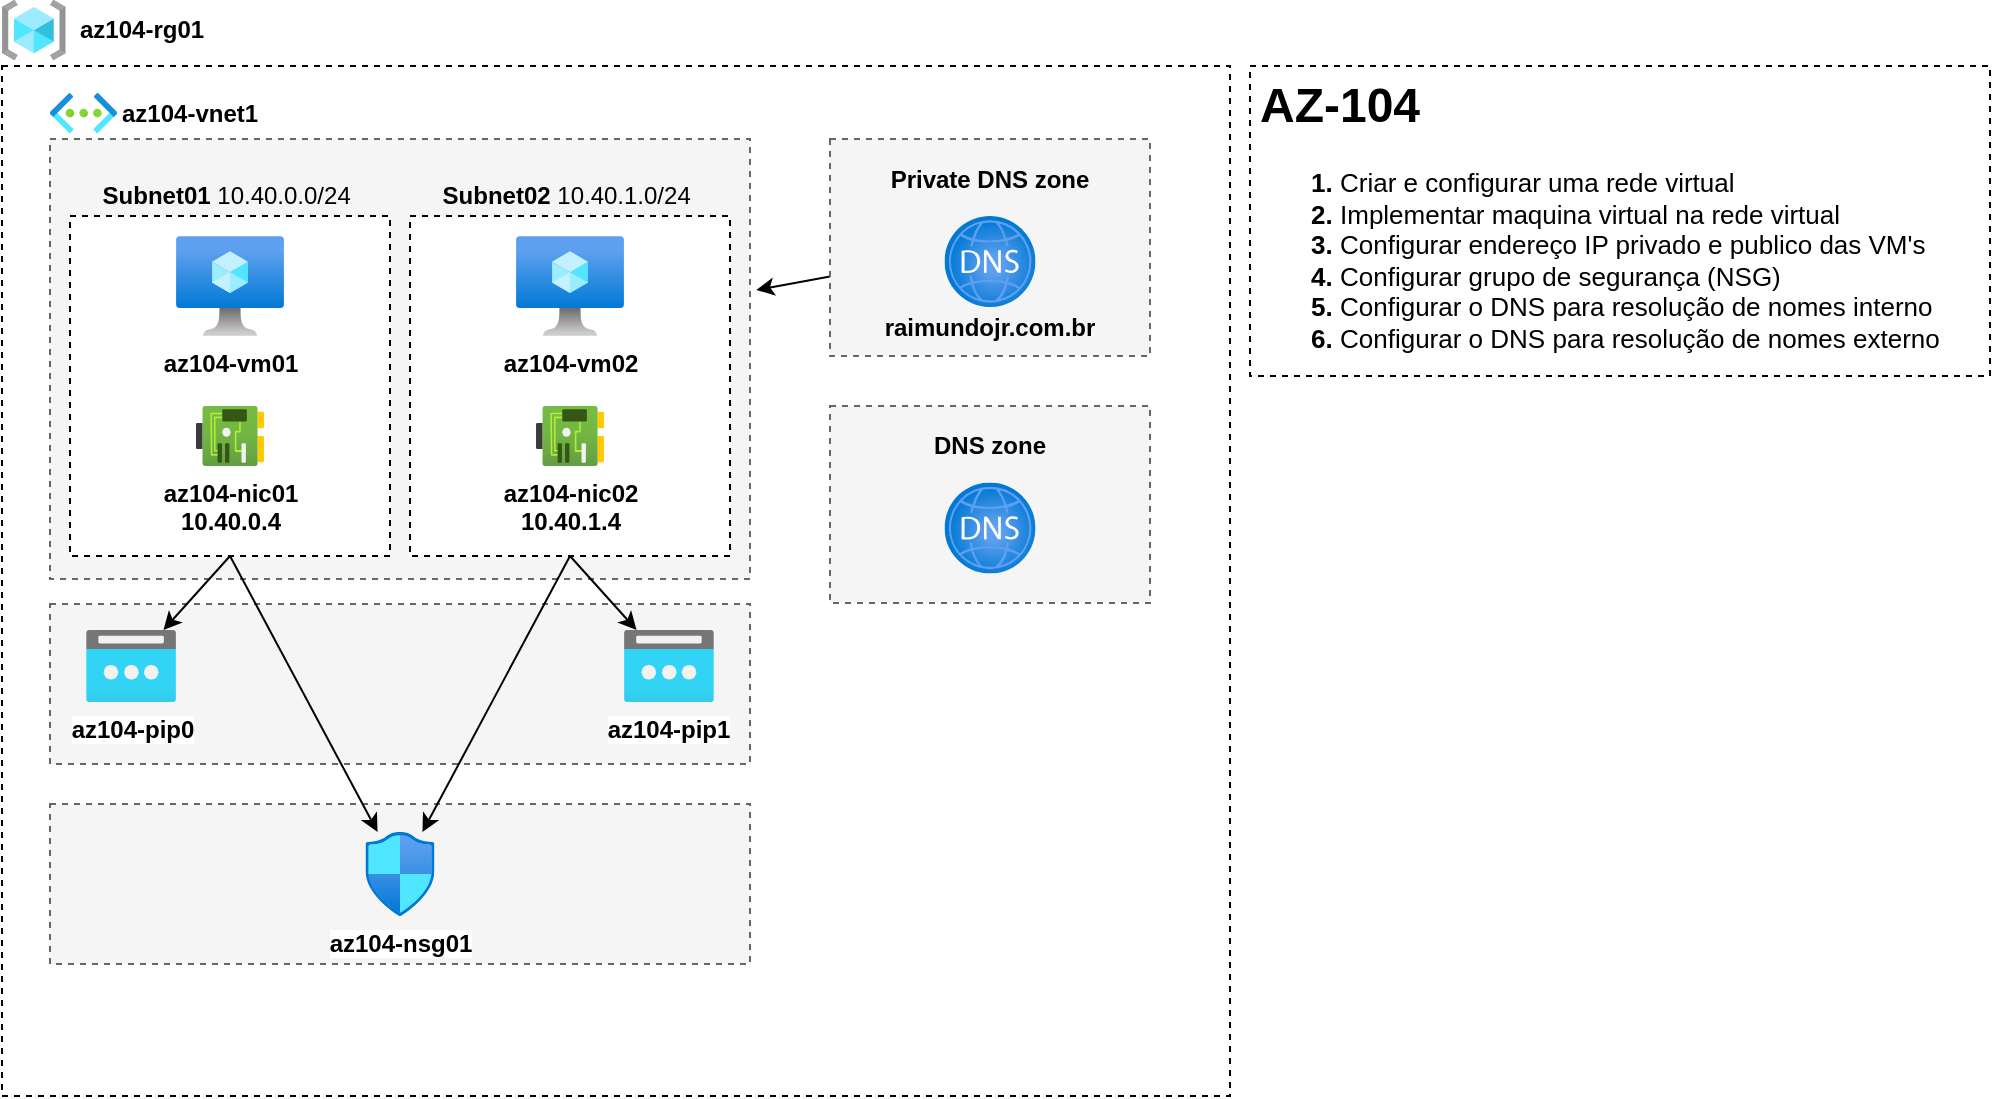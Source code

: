 <mxfile version="14.9.8" type="github">
  <diagram id="WI9T0HZ2pTsCkuznbFz-" name="Page-1">
    <mxGraphModel dx="1185" dy="635" grid="1" gridSize="10" guides="1" tooltips="1" connect="1" arrows="1" fold="1" page="1" pageScale="1" pageWidth="1169" pageHeight="827" math="0" shadow="0">
      <root>
        <mxCell id="0" />
        <mxCell id="1" parent="0" />
        <mxCell id="zG51wY706V_KKZoO0VVl-45" value="" style="rounded=0;whiteSpace=wrap;html=1;dashed=1;" vertex="1" parent="1">
          <mxGeometry x="660" y="55" width="370" height="155" as="geometry" />
        </mxCell>
        <mxCell id="zG51wY706V_KKZoO0VVl-30" value="" style="rounded=0;whiteSpace=wrap;html=1;dashed=1;" vertex="1" parent="1">
          <mxGeometry x="36" y="55" width="614" height="515" as="geometry" />
        </mxCell>
        <mxCell id="zG51wY706V_KKZoO0VVl-26" value="" style="rounded=0;whiteSpace=wrap;html=1;dashed=1;fillColor=#f5f5f5;strokeColor=#666666;fontColor=#333333;" vertex="1" parent="1">
          <mxGeometry x="60.0" y="91.5" width="350" height="220" as="geometry" />
        </mxCell>
        <mxCell id="zG51wY706V_KKZoO0VVl-37" value="" style="rounded=0;whiteSpace=wrap;html=1;dashed=1;" vertex="1" parent="1">
          <mxGeometry x="240.01" y="130" width="160" height="170" as="geometry" />
        </mxCell>
        <mxCell id="zG51wY706V_KKZoO0VVl-43" style="edgeStyle=none;rounded=0;orthogonalLoop=1;jettySize=auto;html=1;entryX=1.009;entryY=0.343;entryDx=0;entryDy=0;entryPerimeter=0;" edge="1" parent="1" source="zG51wY706V_KKZoO0VVl-16" target="zG51wY706V_KKZoO0VVl-26">
          <mxGeometry relative="1" as="geometry" />
        </mxCell>
        <mxCell id="zG51wY706V_KKZoO0VVl-16" value="" style="rounded=0;whiteSpace=wrap;html=1;dashed=1;fillColor=#f5f5f5;strokeColor=#666666;fontColor=#333333;" vertex="1" parent="1">
          <mxGeometry x="450" y="91.5" width="160" height="108.5" as="geometry" />
        </mxCell>
        <mxCell id="zG51wY706V_KKZoO0VVl-15" value="" style="aspect=fixed;html=1;points=[];align=center;image;fontSize=12;image=img/lib/azure2/networking/DNS_Zones.svg;dashed=1;" vertex="1" parent="1">
          <mxGeometry x="507.25" y="130" width="45.5" height="45.5" as="geometry" />
        </mxCell>
        <mxCell id="zG51wY706V_KKZoO0VVl-17" value="Private DNS zone" style="text;html=1;strokeColor=none;fillColor=none;align=center;verticalAlign=middle;whiteSpace=wrap;rounded=0;dashed=1;fontStyle=1" vertex="1" parent="1">
          <mxGeometry x="470" y="101.5" width="120" height="20" as="geometry" />
        </mxCell>
        <mxCell id="zG51wY706V_KKZoO0VVl-18" value="raimundojr.com.br" style="text;html=1;strokeColor=none;fillColor=none;align=center;verticalAlign=middle;whiteSpace=wrap;rounded=0;dashed=1;fontStyle=1" vertex="1" parent="1">
          <mxGeometry x="470" y="175.5" width="120" height="20" as="geometry" />
        </mxCell>
        <mxCell id="zG51wY706V_KKZoO0VVl-23" value="" style="rounded=0;whiteSpace=wrap;html=1;dashed=1;fillColor=#f5f5f5;strokeColor=#666666;fontColor=#333333;" vertex="1" parent="1">
          <mxGeometry x="60" y="324" width="350" height="80" as="geometry" />
        </mxCell>
        <mxCell id="zG51wY706V_KKZoO0VVl-24" value="" style="rounded=0;whiteSpace=wrap;html=1;dashed=1;fillColor=#f5f5f5;strokeColor=#666666;fontColor=#333333;" vertex="1" parent="1">
          <mxGeometry x="60" y="424" width="350" height="80" as="geometry" />
        </mxCell>
        <mxCell id="zG51wY706V_KKZoO0VVl-12" value="az104-pip0" style="aspect=fixed;html=1;points=[];align=center;image;fontSize=12;image=img/lib/azure2/networking/Public_IP_Addresses.svg;dashed=1;fontStyle=1" vertex="1" parent="1">
          <mxGeometry x="78.05" y="337" width="45" height="36" as="geometry" />
        </mxCell>
        <mxCell id="zG51wY706V_KKZoO0VVl-13" value="az104-pip1" style="aspect=fixed;html=1;points=[];align=center;image;fontSize=12;image=img/lib/azure2/networking/Public_IP_Addresses.svg;dashed=1;fontStyle=1" vertex="1" parent="1">
          <mxGeometry x="346.96" y="337" width="45" height="36" as="geometry" />
        </mxCell>
        <mxCell id="zG51wY706V_KKZoO0VVl-14" value="az104-nsg01" style="aspect=fixed;html=1;points=[];align=center;image;fontSize=12;image=img/lib/azure2/networking/Network_Security_Groups.svg;dashed=1;fontStyle=1" vertex="1" parent="1">
          <mxGeometry x="217.7" y="438" width="34.59" height="42" as="geometry" />
        </mxCell>
        <mxCell id="zG51wY706V_KKZoO0VVl-40" style="edgeStyle=none;rounded=0;orthogonalLoop=1;jettySize=auto;html=1;exitX=0.5;exitY=1;exitDx=0;exitDy=0;" edge="1" parent="1" source="zG51wY706V_KKZoO0VVl-27" target="zG51wY706V_KKZoO0VVl-14">
          <mxGeometry relative="1" as="geometry" />
        </mxCell>
        <mxCell id="zG51wY706V_KKZoO0VVl-41" style="edgeStyle=none;rounded=0;orthogonalLoop=1;jettySize=auto;html=1;exitX=0.5;exitY=1;exitDx=0;exitDy=0;" edge="1" parent="1" source="zG51wY706V_KKZoO0VVl-27" target="zG51wY706V_KKZoO0VVl-12">
          <mxGeometry relative="1" as="geometry" />
        </mxCell>
        <mxCell id="zG51wY706V_KKZoO0VVl-27" value="" style="rounded=0;whiteSpace=wrap;html=1;dashed=1;" vertex="1" parent="1">
          <mxGeometry x="70" y="130" width="160" height="170" as="geometry" />
        </mxCell>
        <mxCell id="zG51wY706V_KKZoO0VVl-28" value="az104-vm01" style="aspect=fixed;html=1;points=[];align=center;image;fontSize=12;image=img/lib/azure2/compute/Virtual_Machine.svg;fontStyle=1" vertex="1" parent="1">
          <mxGeometry x="123.05" y="140" width="53.91" height="50" as="geometry" />
        </mxCell>
        <mxCell id="zG51wY706V_KKZoO0VVl-29" value="az104-vnet1" style="aspect=fixed;html=1;points=[];align=left;image;fontSize=12;image=img/lib/azure2/networking/Virtual_Networks.svg;dashed=1;fontStyle=1;labelPosition=right;verticalLabelPosition=middle;verticalAlign=middle;imageBackground=#ffffff;" vertex="1" parent="1">
          <mxGeometry x="60.0" y="68.5" width="33.5" height="20" as="geometry" />
        </mxCell>
        <mxCell id="zG51wY706V_KKZoO0VVl-31" value="az104-vm02" style="aspect=fixed;html=1;points=[];align=center;image;fontSize=12;image=img/lib/azure2/compute/Virtual_Machine.svg;fontStyle=1" vertex="1" parent="1">
          <mxGeometry x="293.05" y="140" width="53.91" height="50" as="geometry" />
        </mxCell>
        <mxCell id="zG51wY706V_KKZoO0VVl-32" value="az104-nic01&lt;br&gt;10.40.0.4" style="aspect=fixed;html=1;points=[];align=center;image;fontSize=12;image=img/lib/azure2/networking/Network_Interfaces.svg;dashed=1;fontStyle=1" vertex="1" parent="1">
          <mxGeometry x="133" y="225" width="34" height="30" as="geometry" />
        </mxCell>
        <mxCell id="zG51wY706V_KKZoO0VVl-33" value="az104-nic02&lt;br&gt;10.40.1.4" style="aspect=fixed;html=1;points=[];align=center;image;fontSize=12;image=img/lib/azure2/networking/Network_Interfaces.svg;dashed=1;fontStyle=1" vertex="1" parent="1">
          <mxGeometry x="303.01" y="225" width="34" height="30" as="geometry" />
        </mxCell>
        <mxCell id="zG51wY706V_KKZoO0VVl-34" value="&lt;b&gt;Subnet01 &lt;/b&gt;10.40.0.0/24&amp;nbsp;" style="text;html=1;strokeColor=none;fillColor=none;align=center;verticalAlign=middle;whiteSpace=wrap;rounded=0;dashed=1;" vertex="1" parent="1">
          <mxGeometry x="70" y="110" width="160" height="20" as="geometry" />
        </mxCell>
        <mxCell id="zG51wY706V_KKZoO0VVl-35" value="az104-rg01" style="aspect=fixed;html=1;points=[];align=left;image;fontSize=12;image=img/lib/azure2/general/Resource_Groups.svg;dashed=1;fontStyle=1;labelPosition=right;verticalLabelPosition=middle;verticalAlign=middle;spacingRight=0;spacingLeft=5;" vertex="1" parent="1">
          <mxGeometry x="36.0" y="22" width="31.88" height="30" as="geometry" />
        </mxCell>
        <mxCell id="zG51wY706V_KKZoO0VVl-38" value="&lt;b&gt;Subnet02&amp;nbsp;&lt;/b&gt;10.40.1.0/24&amp;nbsp;" style="text;html=1;strokeColor=none;fillColor=none;align=center;verticalAlign=middle;whiteSpace=wrap;rounded=0;dashed=1;" vertex="1" parent="1">
          <mxGeometry x="240.01" y="110" width="160" height="20" as="geometry" />
        </mxCell>
        <mxCell id="zG51wY706V_KKZoO0VVl-39" style="rounded=0;orthogonalLoop=1;jettySize=auto;html=1;exitX=0.5;exitY=1;exitDx=0;exitDy=0;" edge="1" parent="1" source="zG51wY706V_KKZoO0VVl-37" target="zG51wY706V_KKZoO0VVl-14">
          <mxGeometry relative="1" as="geometry" />
        </mxCell>
        <mxCell id="zG51wY706V_KKZoO0VVl-42" style="edgeStyle=none;rounded=0;orthogonalLoop=1;jettySize=auto;html=1;exitX=0.5;exitY=1;exitDx=0;exitDy=0;" edge="1" parent="1" source="zG51wY706V_KKZoO0VVl-37" target="zG51wY706V_KKZoO0VVl-13">
          <mxGeometry relative="1" as="geometry" />
        </mxCell>
        <mxCell id="zG51wY706V_KKZoO0VVl-44" value="&lt;h1&gt;&lt;span&gt;AZ-104&lt;/span&gt;&lt;/h1&gt;&lt;h1 style=&quot;font-size: 13px&quot;&gt;&lt;ol&gt;&lt;li&gt;&lt;span style=&quot;font-weight: 400&quot;&gt;Criar e configurar uma rede virtual&lt;/span&gt;&lt;/li&gt;&lt;li&gt;&lt;span style=&quot;font-weight: 400&quot;&gt;Implementar maquina virtual na rede virtual&lt;/span&gt;&lt;/li&gt;&lt;li&gt;&lt;span style=&quot;font-weight: normal&quot;&gt;Configurar endereço IP privado e publico das VM&#39;s&lt;/span&gt;&lt;br&gt;&lt;/li&gt;&lt;li&gt;&lt;span style=&quot;font-weight: 400&quot;&gt;Configurar grupo de segurança (NSG)&lt;/span&gt;&lt;/li&gt;&lt;li&gt;&lt;span style=&quot;font-weight: 400&quot;&gt;Configurar o DNS para resolução de nomes interno&lt;/span&gt;&lt;/li&gt;&lt;li&gt;&lt;span style=&quot;font-weight: 400&quot;&gt;Configurar o DNS para resolução de nomes externo&lt;/span&gt;&lt;/li&gt;&lt;/ol&gt;&lt;/h1&gt;" style="text;html=1;strokeColor=none;fillColor=none;spacing=5;spacingTop=-20;whiteSpace=wrap;overflow=hidden;rounded=0;dashed=1;" vertex="1" parent="1">
          <mxGeometry x="660" y="55" width="350" height="145" as="geometry" />
        </mxCell>
        <mxCell id="zG51wY706V_KKZoO0VVl-46" value="" style="group" vertex="1" connectable="0" parent="1">
          <mxGeometry x="450" y="225" width="160" height="98.5" as="geometry" />
        </mxCell>
        <mxCell id="zG51wY706V_KKZoO0VVl-19" value="" style="rounded=0;whiteSpace=wrap;html=1;dashed=1;fillColor=#f5f5f5;strokeColor=#666666;fontColor=#333333;" vertex="1" parent="zG51wY706V_KKZoO0VVl-46">
          <mxGeometry width="160" height="98.5" as="geometry" />
        </mxCell>
        <mxCell id="zG51wY706V_KKZoO0VVl-20" value="" style="aspect=fixed;html=1;points=[];align=center;image;fontSize=12;image=img/lib/azure2/networking/DNS_Zones.svg;dashed=1;" vertex="1" parent="zG51wY706V_KKZoO0VVl-46">
          <mxGeometry x="57.25" y="38.25" width="45.5" height="45.5" as="geometry" />
        </mxCell>
        <mxCell id="zG51wY706V_KKZoO0VVl-21" value="DNS zone" style="text;html=1;strokeColor=none;fillColor=none;align=center;verticalAlign=middle;whiteSpace=wrap;rounded=0;dashed=1;fontStyle=1" vertex="1" parent="zG51wY706V_KKZoO0VVl-46">
          <mxGeometry x="20" y="10" width="120" height="20" as="geometry" />
        </mxCell>
      </root>
    </mxGraphModel>
  </diagram>
</mxfile>
